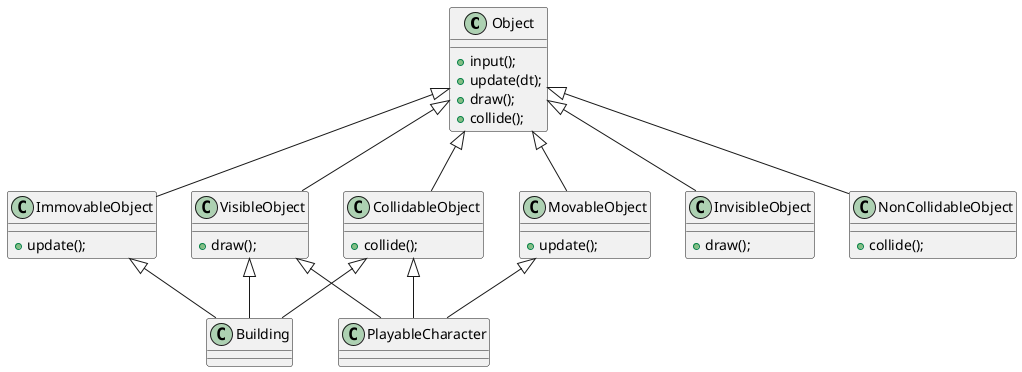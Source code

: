 @startuml
class Object{
    + input();
    + update(dt);
    + draw();
    + collide();
}

class VisibleObject{
    + draw();
}

class InvisibleObject{
    + draw();
}

class CollidableObject{
    + collide();
}

class NonCollidableObject{
    + collide();
}

class MovableObject{
    +update();
}

class ImmovableObject{
    +update();
}

class Building{}

VisibleObject -up-|> Object
InvisibleObject -up-|> Object
CollidableObject -up-|> Object
NonCollidableObject -up-|> Object
MovableObject -up-|> Object
ImmovableObject -up-|> Object
Building -up-|> ImmovableObject
Building -up-|> VisibleObject
Building -up-|> CollidableObject
PlayableCharacter -up-|> MovableObject
PlayableCharacter -up-|> CollidableObject
PlayableCharacter -up-|> VisibleObject
@enduml
